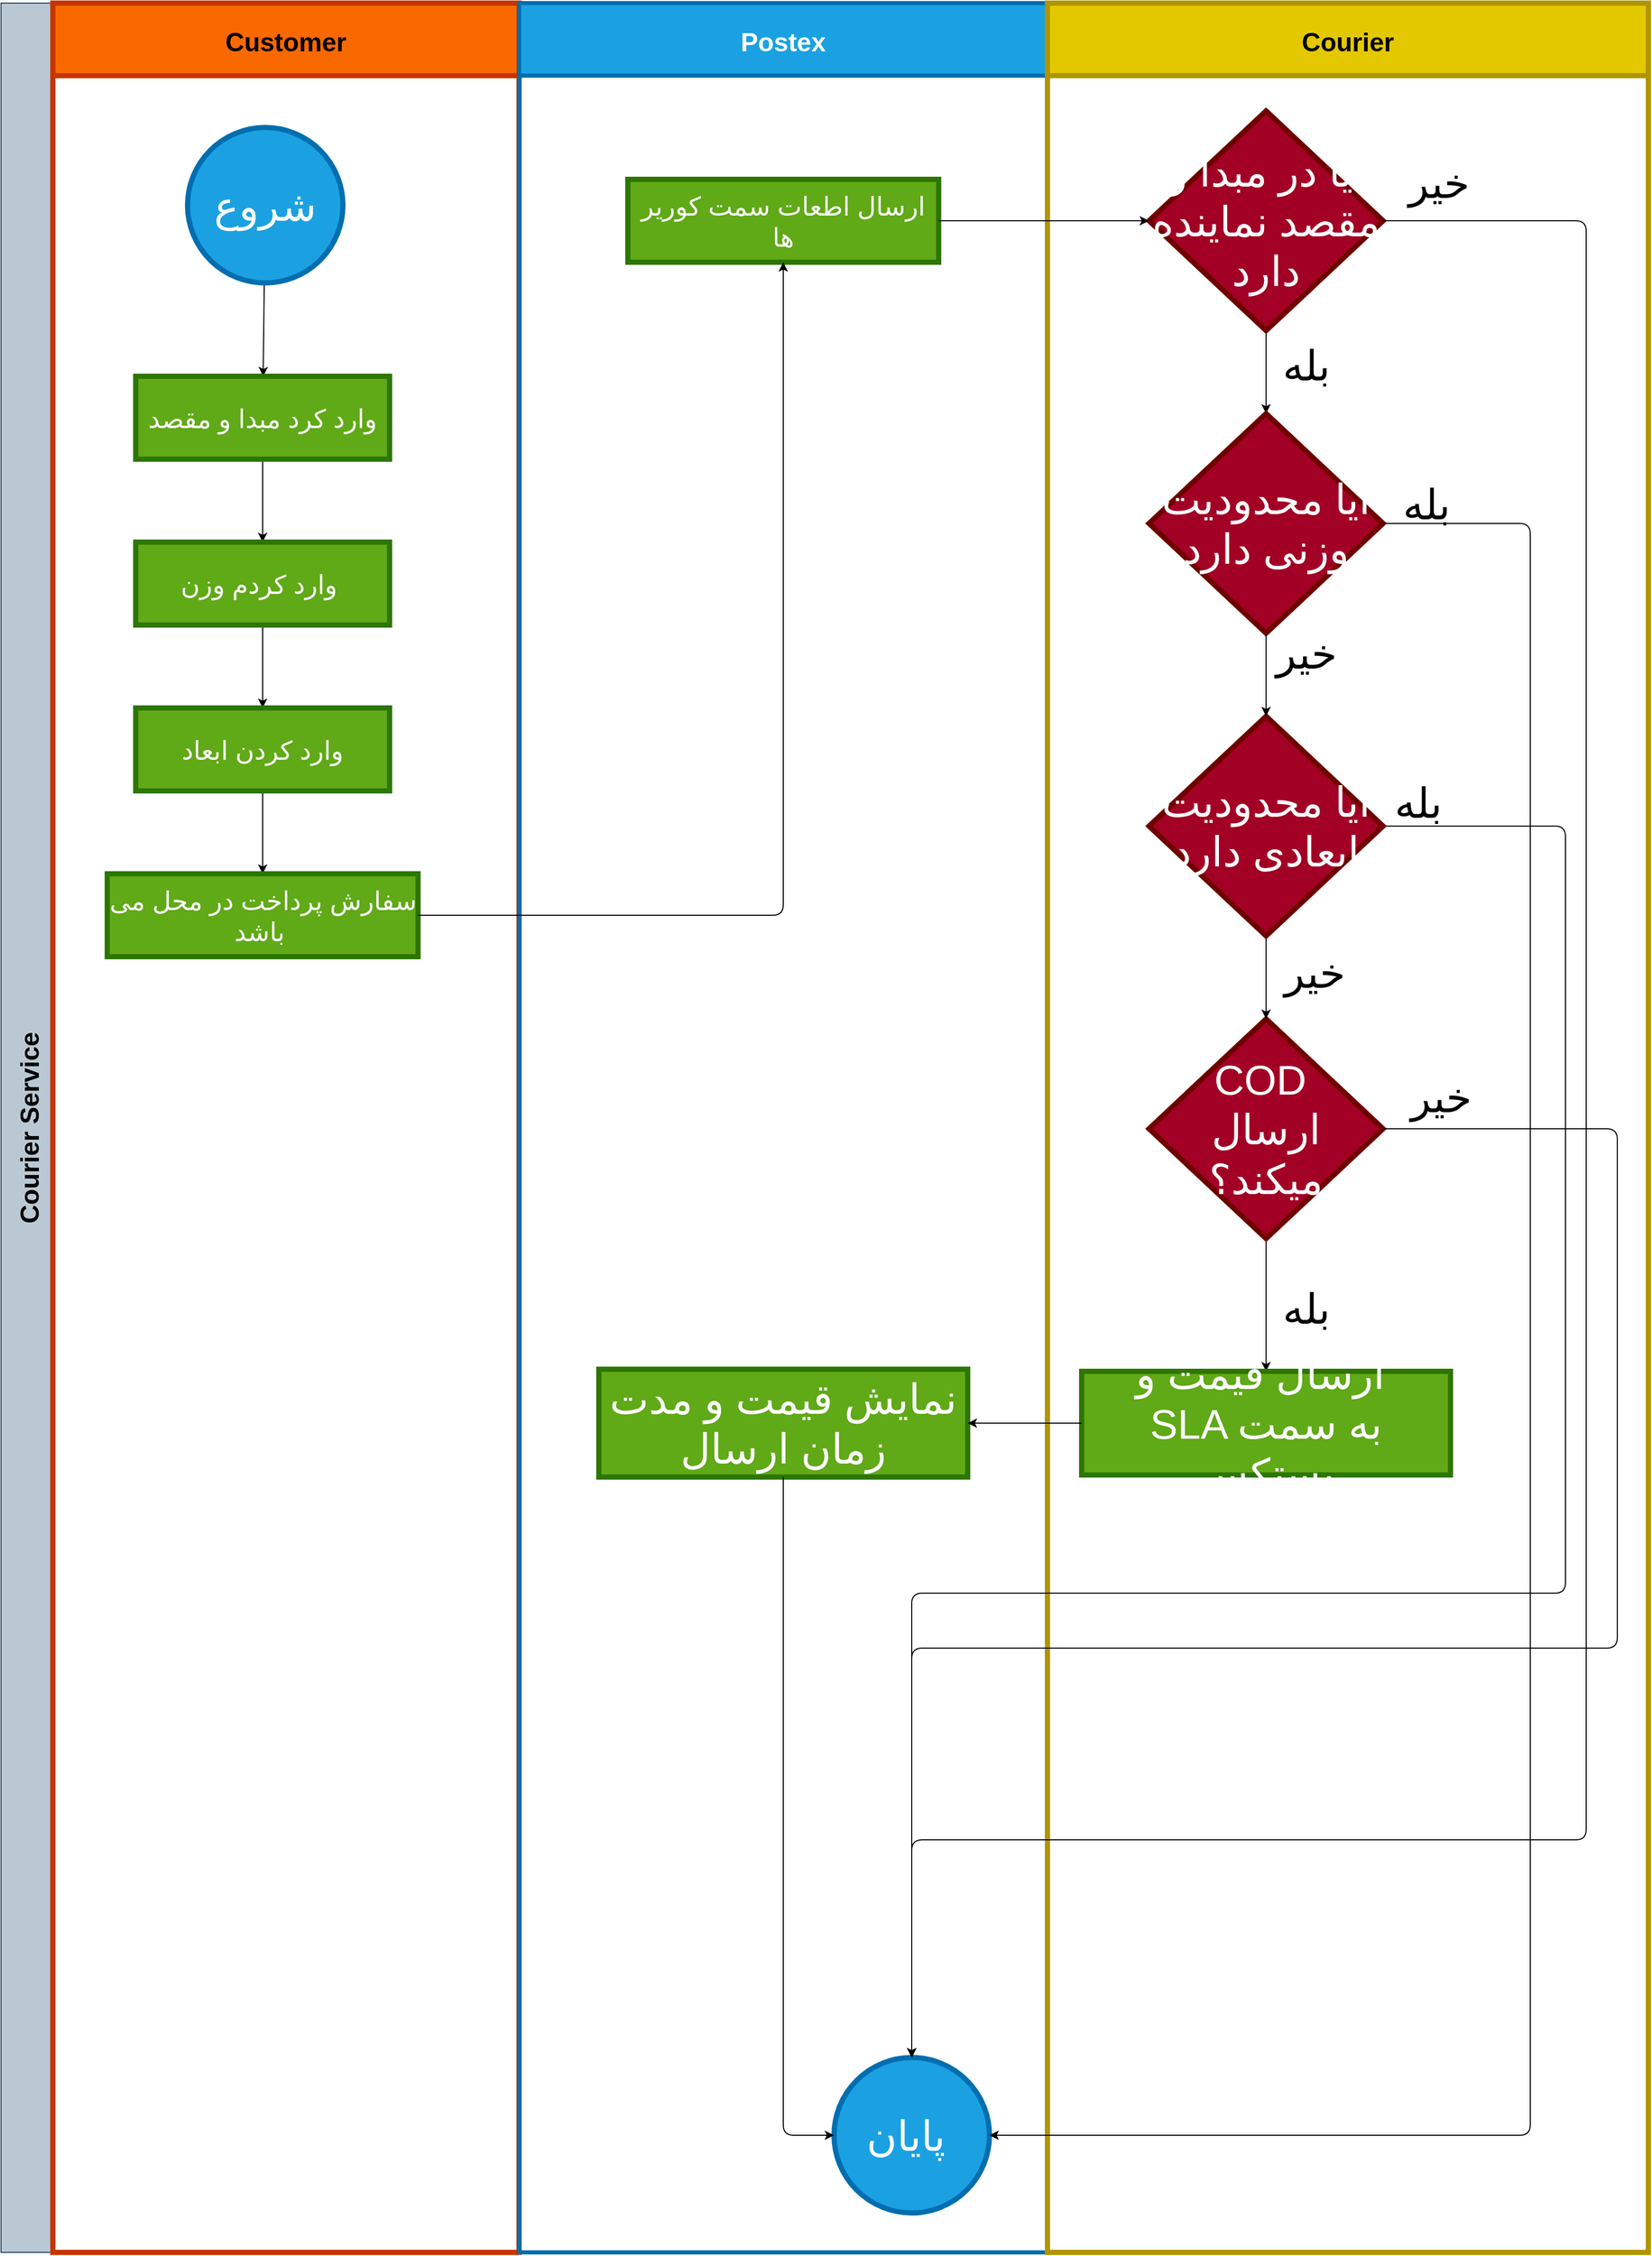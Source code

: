 <mxfile>
    <diagram id="o1mqyoOElbhxYFIYWolX" name="Page-1">
        <mxGraphModel dx="2342" dy="1554" grid="0" gridSize="10" guides="1" tooltips="1" connect="1" arrows="1" fold="1" page="1" pageScale="1" pageWidth="1654" pageHeight="2336" math="0" shadow="0">
            <root>
                <mxCell id="0"/>
                <mxCell id="1" parent="0"/>
                <mxCell id="6" value="Courier Service" style="swimlane;childLayout=stackLayout;resizeParent=1;resizeParentMax=0;startSize=50;horizontal=0;horizontalStack=1;fontFamily=Helvetica;fontSize=25;strokeColor=#23445d;fillColor=#bac8d3;" vertex="1" parent="1">
                    <mxGeometry x="50" y="34" width="1590" height="2170" as="geometry"/>
                </mxCell>
                <mxCell id="7" value="Customer" style="swimlane;startSize=70;fontFamily=Helvetica;fontSize=25;fontColor=#000000;strokeColor=#C73500;fillColor=#fa6800;strokeWidth=5;" vertex="1" parent="6">
                    <mxGeometry x="50" width="450" height="2170" as="geometry"/>
                </mxCell>
                <mxCell id="12" value="" style="edgeStyle=none;html=1;fontFamily=Helvetica;fontSize=40;fontColor=default;startSize=20;" edge="1" parent="7" source="10" target="11">
                    <mxGeometry relative="1" as="geometry"/>
                </mxCell>
                <mxCell id="10" value="&lt;font style=&quot;font-size: 40px&quot;&gt;شروع&lt;/font&gt;" style="ellipse;whiteSpace=wrap;html=1;aspect=fixed;fontFamily=Helvetica;fontSize=25;fontColor=#ffffff;startSize=20;strokeColor=#006EAF;strokeWidth=5;fillColor=#1ba1e2;" vertex="1" parent="7">
                    <mxGeometry x="130" y="120" width="150" height="150" as="geometry"/>
                </mxCell>
                <mxCell id="14" value="" style="edgeStyle=none;html=1;fontFamily=Helvetica;fontSize=40;fontColor=default;startSize=20;" edge="1" parent="7" source="11" target="13">
                    <mxGeometry relative="1" as="geometry"/>
                </mxCell>
                <mxCell id="11" value="وارد کرد مبدا و مقصد" style="whiteSpace=wrap;html=1;fontSize=25;fillColor=#60a917;strokeColor=#2D7600;fontColor=#ffffff;startSize=20;strokeWidth=5;" vertex="1" parent="7">
                    <mxGeometry x="80" y="360" width="245" height="80" as="geometry"/>
                </mxCell>
                <mxCell id="16" value="" style="edgeStyle=none;html=1;fontFamily=Helvetica;fontSize=40;fontColor=default;startSize=20;" edge="1" parent="7" source="13" target="15">
                    <mxGeometry relative="1" as="geometry"/>
                </mxCell>
                <mxCell id="13" value="وارد کردم وزن&amp;nbsp;" style="whiteSpace=wrap;html=1;fontSize=25;fillColor=#60a917;strokeColor=#2D7600;fontColor=#ffffff;startSize=20;strokeWidth=5;" vertex="1" parent="7">
                    <mxGeometry x="80" y="520" width="245" height="80" as="geometry"/>
                </mxCell>
                <mxCell id="18" value="" style="edgeStyle=orthogonalEdgeStyle;html=1;fontFamily=Helvetica;fontSize=40;fontColor=default;startSize=20;" edge="1" parent="7" source="15" target="17">
                    <mxGeometry relative="1" as="geometry"/>
                </mxCell>
                <mxCell id="15" value="وارد کردن ابعاد" style="whiteSpace=wrap;html=1;fontSize=25;fillColor=#60a917;strokeColor=#2D7600;fontColor=#ffffff;startSize=20;strokeWidth=5;" vertex="1" parent="7">
                    <mxGeometry x="80" y="680" width="245" height="80" as="geometry"/>
                </mxCell>
                <mxCell id="17" value="سفارش پرداخت در محل می باشد&amp;nbsp;" style="whiteSpace=wrap;html=1;fontSize=25;fillColor=#60a917;strokeColor=#2D7600;fontColor=#ffffff;startSize=20;strokeWidth=5;" vertex="1" parent="7">
                    <mxGeometry x="52.5" y="840" width="300" height="80" as="geometry"/>
                </mxCell>
                <mxCell id="8" value="Postex" style="swimlane;startSize=70;fontFamily=Helvetica;fontSize=25;strokeColor=#006EAF;fillColor=#1ba1e2;fontColor=#ffffff;strokeWidth=4;" vertex="1" parent="6">
                    <mxGeometry x="500" width="510" height="2170" as="geometry"/>
                </mxCell>
                <mxCell id="19" value="ارسال اطعات سمت کوریر ها" style="whiteSpace=wrap;html=1;fontSize=25;fillColor=#60a917;strokeColor=#2D7600;fontColor=#ffffff;startSize=20;strokeWidth=5;" vertex="1" parent="8">
                    <mxGeometry x="105" y="170" width="300" height="80" as="geometry"/>
                </mxCell>
                <mxCell id="51" value="نمایش قیمت و مدت زمان ارسال" style="whiteSpace=wrap;html=1;fontSize=40;fillColor=#60a917;strokeColor=#2D7600;fontColor=#ffffff;startSize=20;strokeWidth=5;" vertex="1" parent="8">
                    <mxGeometry x="77" y="1318" width="356" height="104" as="geometry"/>
                </mxCell>
                <mxCell id="28" value="&lt;font style=&quot;font-size: 40px&quot;&gt;پایان&amp;nbsp;&lt;/font&gt;" style="ellipse;whiteSpace=wrap;html=1;aspect=fixed;fontFamily=Helvetica;fontSize=25;fontColor=#ffffff;startSize=20;strokeColor=#006EAF;strokeWidth=5;fillColor=#1ba1e2;" vertex="1" parent="8">
                    <mxGeometry x="304" y="1982" width="150" height="150" as="geometry"/>
                </mxCell>
                <mxCell id="53" style="edgeStyle=orthogonalEdgeStyle;html=1;exitX=0.5;exitY=1;exitDx=0;exitDy=0;entryX=0;entryY=0.5;entryDx=0;entryDy=0;fontFamily=Helvetica;fontSize=40;fontColor=default;startSize=20;" edge="1" parent="8" source="51" target="28">
                    <mxGeometry relative="1" as="geometry"/>
                </mxCell>
                <mxCell id="9" value="Courier" style="swimlane;startSize=70;fontFamily=Helvetica;fontSize=25;fontColor=#000000;strokeColor=#B09500;fillColor=#e3c800;strokeWidth=5;" vertex="1" parent="6">
                    <mxGeometry x="1010" width="580" height="2170" as="geometry"/>
                </mxCell>
                <mxCell id="34" value="" style="edgeStyle=orthogonalEdgeStyle;html=1;fontFamily=Helvetica;fontSize=40;fontColor=default;startSize=20;" edge="1" parent="9" source="25" target="33">
                    <mxGeometry relative="1" as="geometry"/>
                </mxCell>
                <mxCell id="25" value="آیا در مبدا و مقصد نماینده دارد" style="rhombus;whiteSpace=wrap;html=1;fontFamily=Helvetica;fontSize=40;fontColor=#ffffff;startSize=20;strokeColor=#6F0000;strokeWidth=5;fillColor=#a20025;" vertex="1" parent="9">
                    <mxGeometry x="98" y="104" width="226" height="212" as="geometry"/>
                </mxCell>
                <mxCell id="30" value="خیر" style="text;html=1;strokeColor=none;fillColor=none;align=center;verticalAlign=middle;whiteSpace=wrap;rounded=0;fontFamily=Helvetica;fontSize=40;fontColor=default;startSize=20;" vertex="1" parent="9">
                    <mxGeometry x="348" y="158" width="60" height="30" as="geometry"/>
                </mxCell>
                <mxCell id="33" value="آیا محدودیت وزنی دارد" style="rhombus;whiteSpace=wrap;html=1;fontFamily=Helvetica;fontSize=40;fontColor=#ffffff;startSize=20;strokeColor=#6F0000;strokeWidth=5;fillColor=#a20025;" vertex="1" parent="9">
                    <mxGeometry x="98" y="396" width="226" height="212" as="geometry"/>
                </mxCell>
                <mxCell id="35" value="بله" style="text;html=1;strokeColor=none;fillColor=none;align=center;verticalAlign=middle;whiteSpace=wrap;rounded=0;fontFamily=Helvetica;fontSize=40;fontColor=default;startSize=20;" vertex="1" parent="9">
                    <mxGeometry x="220" y="334" width="60" height="30" as="geometry"/>
                </mxCell>
                <mxCell id="39" value="بله" style="text;html=1;strokeColor=none;fillColor=none;align=center;verticalAlign=middle;whiteSpace=wrap;rounded=0;fontFamily=Helvetica;fontSize=40;fontColor=default;startSize=20;" vertex="1" parent="9">
                    <mxGeometry x="336" y="468" width="60" height="30" as="geometry"/>
                </mxCell>
                <mxCell id="40" value="خیر" style="text;html=1;strokeColor=none;fillColor=none;align=center;verticalAlign=middle;whiteSpace=wrap;rounded=0;fontFamily=Helvetica;fontSize=40;fontColor=default;startSize=20;" vertex="1" parent="9">
                    <mxGeometry x="220" y="612" width="60" height="30" as="geometry"/>
                </mxCell>
                <mxCell id="42" value="بله" style="text;html=1;strokeColor=none;fillColor=none;align=center;verticalAlign=middle;whiteSpace=wrap;rounded=0;fontFamily=Helvetica;fontSize=40;fontColor=default;startSize=20;" vertex="1" parent="9">
                    <mxGeometry x="328" y="756" width="60" height="30" as="geometry"/>
                </mxCell>
                <mxCell id="49" value="" style="edgeStyle=orthogonalEdgeStyle;html=1;fontFamily=Helvetica;fontSize=40;fontColor=default;startSize=20;" edge="1" parent="9" source="43" target="48">
                    <mxGeometry relative="1" as="geometry"/>
                </mxCell>
                <mxCell id="43" value="COD&amp;nbsp;&lt;br&gt;ارسال میکند؟" style="rhombus;whiteSpace=wrap;html=1;fontFamily=Helvetica;fontSize=40;fontColor=#ffffff;startSize=20;strokeColor=#6F0000;strokeWidth=5;fillColor=#a20025;" vertex="1" parent="9">
                    <mxGeometry x="98" y="980" width="226" height="212" as="geometry"/>
                </mxCell>
                <mxCell id="45" value="خیر" style="text;html=1;strokeColor=none;fillColor=none;align=center;verticalAlign=middle;whiteSpace=wrap;rounded=0;fontFamily=Helvetica;fontSize=40;fontColor=default;startSize=20;" vertex="1" parent="9">
                    <mxGeometry x="228" y="920" width="60" height="30" as="geometry"/>
                </mxCell>
                <mxCell id="47" value="خیر" style="text;html=1;strokeColor=none;fillColor=none;align=center;verticalAlign=middle;whiteSpace=wrap;rounded=0;fontFamily=Helvetica;fontSize=40;fontColor=default;startSize=20;" vertex="1" parent="9">
                    <mxGeometry x="350" y="1040" width="60" height="30" as="geometry"/>
                </mxCell>
                <mxCell id="48" value="ارسال قیمت و&amp;nbsp;&lt;br&gt;SLA به سمت پستکس" style="whiteSpace=wrap;html=1;fontSize=40;fillColor=#60a917;strokeColor=#2D7600;fontColor=#ffffff;startSize=20;strokeWidth=5;" vertex="1" parent="9">
                    <mxGeometry x="33" y="1320" width="356" height="100" as="geometry"/>
                </mxCell>
                <mxCell id="50" value="بله" style="text;html=1;strokeColor=none;fillColor=none;align=center;verticalAlign=middle;whiteSpace=wrap;rounded=0;fontFamily=Helvetica;fontSize=40;fontColor=default;startSize=20;" vertex="1" parent="9">
                    <mxGeometry x="220" y="1244" width="60" height="30" as="geometry"/>
                </mxCell>
                <mxCell id="20" value="" style="edgeStyle=orthogonalEdgeStyle;html=1;fontFamily=Helvetica;fontSize=40;fontColor=default;startSize=20;" edge="1" parent="6" source="17" target="19">
                    <mxGeometry relative="1" as="geometry"/>
                </mxCell>
                <mxCell id="22" value="" style="edgeStyle=orthogonalEdgeStyle;html=1;fontFamily=Helvetica;fontSize=40;fontColor=default;startSize=20;entryX=0;entryY=0.5;entryDx=0;entryDy=0;" edge="1" parent="6" source="19" target="25">
                    <mxGeometry relative="1" as="geometry">
                        <mxPoint x="1150" y="210" as="targetPoint"/>
                    </mxGeometry>
                </mxCell>
                <mxCell id="52" value="" style="edgeStyle=orthogonalEdgeStyle;html=1;fontFamily=Helvetica;fontSize=40;fontColor=default;startSize=20;" edge="1" parent="6" source="48" target="51">
                    <mxGeometry relative="1" as="geometry"/>
                </mxCell>
                <mxCell id="29" style="edgeStyle=orthogonalEdgeStyle;html=1;exitX=1;exitY=0.5;exitDx=0;exitDy=0;entryX=0.5;entryY=0;entryDx=0;entryDy=0;fontFamily=Helvetica;fontSize=40;fontColor=default;startSize=20;" edge="1" parent="6" source="25" target="28">
                    <mxGeometry relative="1" as="geometry">
                        <Array as="points">
                            <mxPoint x="1530" y="210"/>
                            <mxPoint x="1530" y="1772"/>
                            <mxPoint x="879" y="1772"/>
                        </Array>
                    </mxGeometry>
                </mxCell>
                <mxCell id="36" style="edgeStyle=orthogonalEdgeStyle;html=1;exitX=1;exitY=0.5;exitDx=0;exitDy=0;entryX=1;entryY=0.5;entryDx=0;entryDy=0;fontFamily=Helvetica;fontSize=40;fontColor=default;startSize=20;" edge="1" parent="6" source="33" target="28">
                    <mxGeometry relative="1" as="geometry">
                        <Array as="points">
                            <mxPoint x="1476" y="502"/>
                            <mxPoint x="1476" y="2057"/>
                        </Array>
                    </mxGeometry>
                </mxCell>
                <mxCell id="46" style="edgeStyle=orthogonalEdgeStyle;html=1;exitX=1;exitY=0.5;exitDx=0;exitDy=0;fontFamily=Helvetica;fontSize=40;fontColor=default;startSize=20;" edge="1" parent="6" source="43" target="28">
                    <mxGeometry relative="1" as="geometry">
                        <Array as="points">
                            <mxPoint x="1560" y="1086"/>
                            <mxPoint x="1560" y="1587"/>
                            <mxPoint x="879" y="1587"/>
                        </Array>
                    </mxGeometry>
                </mxCell>
                <mxCell id="41" style="edgeStyle=orthogonalEdgeStyle;html=1;exitX=1;exitY=0.5;exitDx=0;exitDy=0;fontFamily=Helvetica;fontSize=40;fontColor=default;startSize=20;" edge="1" parent="1" source="37" target="28">
                    <mxGeometry relative="1" as="geometry">
                        <Array as="points">
                            <mxPoint x="1560" y="828"/>
                            <mxPoint x="1560" y="1568"/>
                            <mxPoint x="929" y="1568"/>
                        </Array>
                    </mxGeometry>
                </mxCell>
                <mxCell id="44" value="" style="edgeStyle=orthogonalEdgeStyle;html=1;fontFamily=Helvetica;fontSize=40;fontColor=default;startSize=20;" edge="1" parent="1" source="37" target="43">
                    <mxGeometry relative="1" as="geometry"/>
                </mxCell>
                <mxCell id="37" value="آیا محدودیت ابعادی دارد" style="rhombus;whiteSpace=wrap;html=1;fontFamily=Helvetica;fontSize=40;fontColor=#ffffff;startSize=20;strokeColor=#6F0000;strokeWidth=5;fillColor=#a20025;" vertex="1" parent="1">
                    <mxGeometry x="1158" y="722" width="226" height="212" as="geometry"/>
                </mxCell>
                <mxCell id="38" value="" style="edgeStyle=orthogonalEdgeStyle;html=1;fontFamily=Helvetica;fontSize=40;fontColor=default;startSize=20;" edge="1" parent="1" source="33" target="37">
                    <mxGeometry relative="1" as="geometry"/>
                </mxCell>
            </root>
        </mxGraphModel>
    </diagram>
</mxfile>